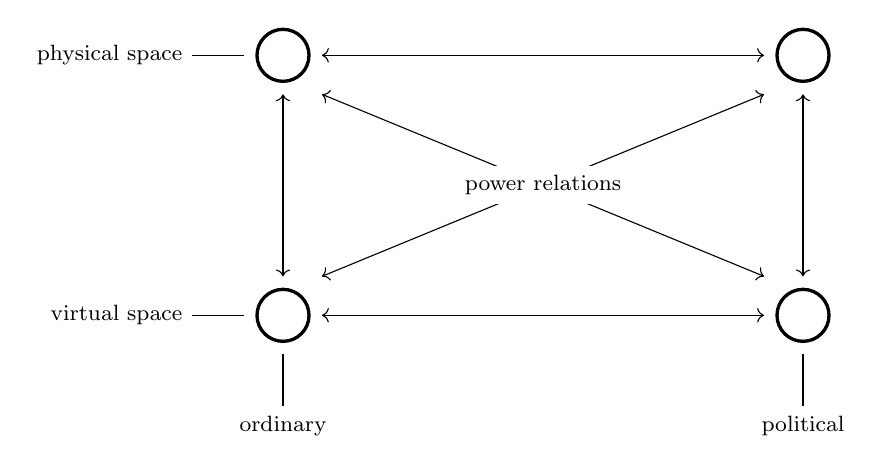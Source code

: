 \begin{tikzpicture}[x=1.3in, y=1.3in, font=\footnotesize]
	\draw[very thick] (1,1) circle [radius=.1];
    \draw[very thick] (1,2) circle [radius=.1];
    \draw[very thick] (3,1) circle [radius=.1];
    \draw[very thick] (3,2) circle [radius=.1];

    \draw [<->] (1,1.15) -- (1,1.85);
    \draw [<->] (3,1.15) -- (3,1.85);
    \draw [<->] (1.15,2) -- (2.85,2);
    \draw [<->] (1.15,1) -- (2.85,1);

    \draw (1,0.85) -- (1,0.65) node [below] {ordinary};
    \draw (3,0.85) -- (3,0.65) node [below] {political};
    \draw (0.85,1) -- (0.65,1) node [left] {virtual space};
    \draw (0.85,2) -- (0.65,2) node [left] {physical space};

    \draw [<->] (1.15,1.15) -- (2.85,1.85);
    \draw [<->] (1.15,1.85) -- (2.85,1.15);

    \node [rectangle, fill=white] at (2, 1.5) {power relations};
\end{tikzpicture}

